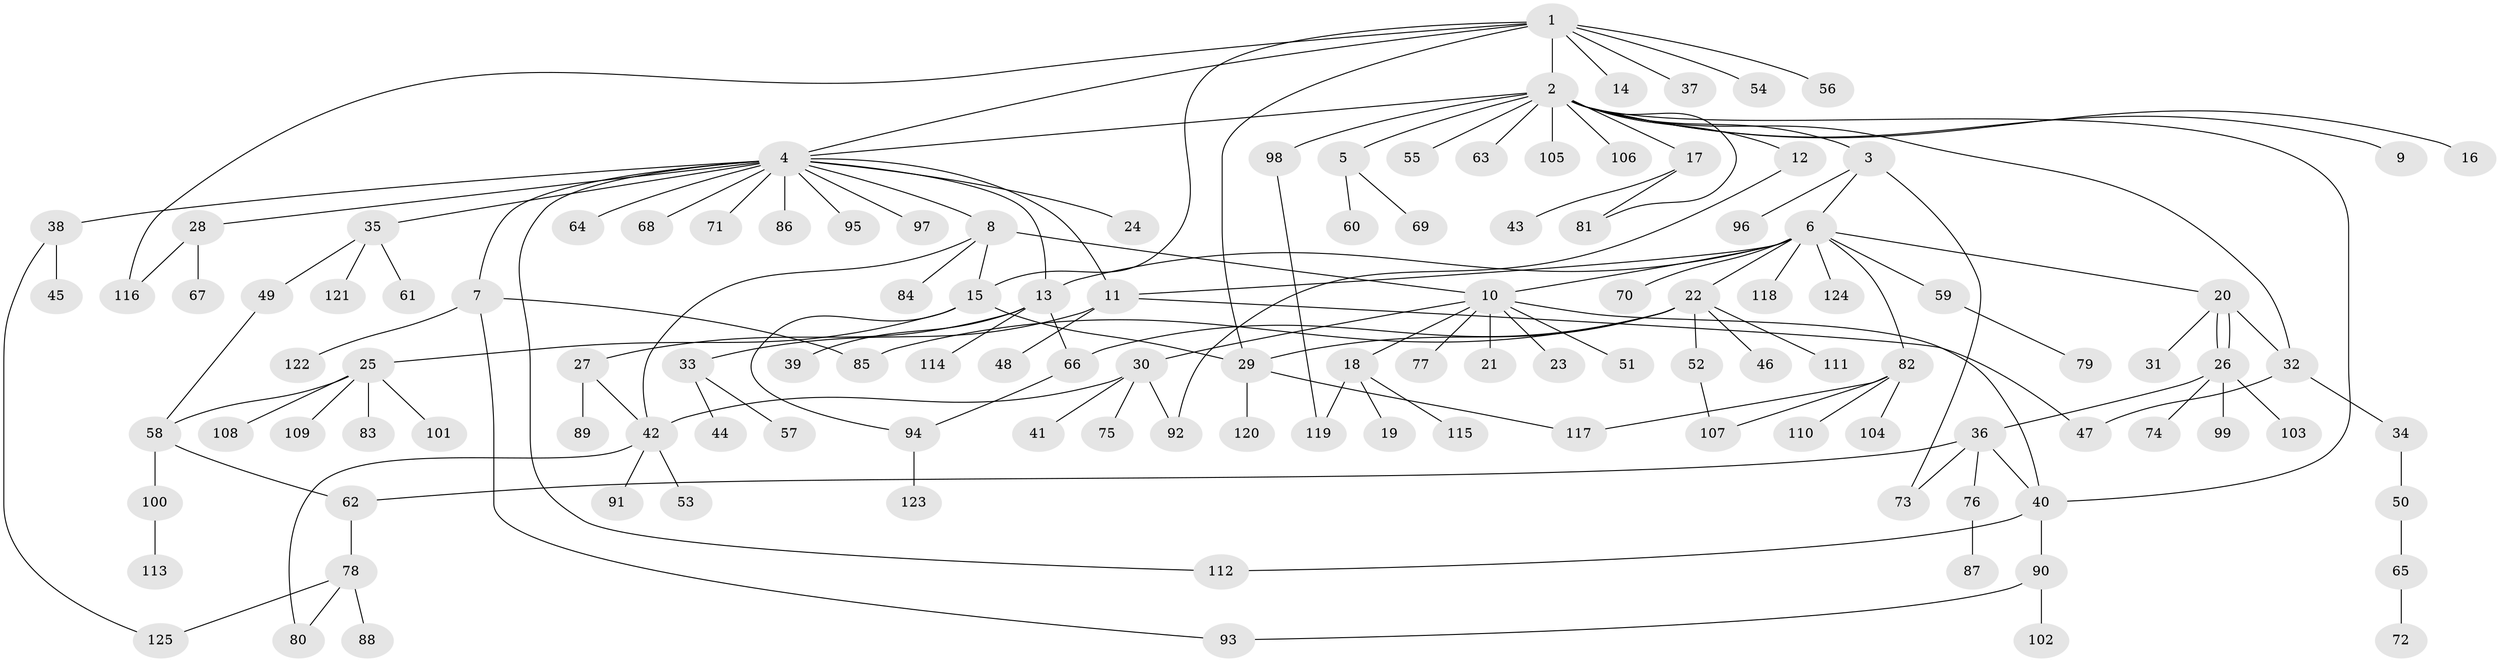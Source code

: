 // coarse degree distribution, {8: 0.02631578947368421, 15: 0.013157894736842105, 3: 0.07894736842105263, 10: 0.02631578947368421, 2: 0.25, 4: 0.13157894736842105, 1: 0.39473684210526316, 5: 0.06578947368421052, 6: 0.013157894736842105}
// Generated by graph-tools (version 1.1) at 2025/50/03/04/25 22:50:20]
// undirected, 125 vertices, 154 edges
graph export_dot {
  node [color=gray90,style=filled];
  1;
  2;
  3;
  4;
  5;
  6;
  7;
  8;
  9;
  10;
  11;
  12;
  13;
  14;
  15;
  16;
  17;
  18;
  19;
  20;
  21;
  22;
  23;
  24;
  25;
  26;
  27;
  28;
  29;
  30;
  31;
  32;
  33;
  34;
  35;
  36;
  37;
  38;
  39;
  40;
  41;
  42;
  43;
  44;
  45;
  46;
  47;
  48;
  49;
  50;
  51;
  52;
  53;
  54;
  55;
  56;
  57;
  58;
  59;
  60;
  61;
  62;
  63;
  64;
  65;
  66;
  67;
  68;
  69;
  70;
  71;
  72;
  73;
  74;
  75;
  76;
  77;
  78;
  79;
  80;
  81;
  82;
  83;
  84;
  85;
  86;
  87;
  88;
  89;
  90;
  91;
  92;
  93;
  94;
  95;
  96;
  97;
  98;
  99;
  100;
  101;
  102;
  103;
  104;
  105;
  106;
  107;
  108;
  109;
  110;
  111;
  112;
  113;
  114;
  115;
  116;
  117;
  118;
  119;
  120;
  121;
  122;
  123;
  124;
  125;
  1 -- 2;
  1 -- 4;
  1 -- 14;
  1 -- 15;
  1 -- 29;
  1 -- 37;
  1 -- 54;
  1 -- 56;
  1 -- 116;
  2 -- 3;
  2 -- 4;
  2 -- 5;
  2 -- 9;
  2 -- 12;
  2 -- 16;
  2 -- 17;
  2 -- 32;
  2 -- 40;
  2 -- 55;
  2 -- 63;
  2 -- 81;
  2 -- 98;
  2 -- 105;
  2 -- 106;
  3 -- 6;
  3 -- 73;
  3 -- 96;
  4 -- 7;
  4 -- 8;
  4 -- 11;
  4 -- 13;
  4 -- 24;
  4 -- 28;
  4 -- 35;
  4 -- 38;
  4 -- 64;
  4 -- 68;
  4 -- 71;
  4 -- 86;
  4 -- 95;
  4 -- 97;
  4 -- 112;
  5 -- 60;
  5 -- 69;
  6 -- 10;
  6 -- 11;
  6 -- 13;
  6 -- 20;
  6 -- 22;
  6 -- 59;
  6 -- 70;
  6 -- 82;
  6 -- 118;
  6 -- 124;
  7 -- 85;
  7 -- 93;
  7 -- 122;
  8 -- 10;
  8 -- 15;
  8 -- 42;
  8 -- 84;
  10 -- 18;
  10 -- 21;
  10 -- 23;
  10 -- 30;
  10 -- 40;
  10 -- 51;
  10 -- 77;
  11 -- 33;
  11 -- 47;
  11 -- 48;
  12 -- 92;
  13 -- 27;
  13 -- 39;
  13 -- 66;
  13 -- 114;
  15 -- 25;
  15 -- 29;
  15 -- 94;
  17 -- 43;
  17 -- 81;
  18 -- 19;
  18 -- 115;
  18 -- 119;
  20 -- 26;
  20 -- 26;
  20 -- 31;
  20 -- 32;
  22 -- 29;
  22 -- 46;
  22 -- 52;
  22 -- 66;
  22 -- 85;
  22 -- 111;
  25 -- 58;
  25 -- 83;
  25 -- 101;
  25 -- 108;
  25 -- 109;
  26 -- 36;
  26 -- 74;
  26 -- 99;
  26 -- 103;
  27 -- 42;
  27 -- 89;
  28 -- 67;
  28 -- 116;
  29 -- 117;
  29 -- 120;
  30 -- 41;
  30 -- 42;
  30 -- 75;
  30 -- 92;
  32 -- 34;
  32 -- 47;
  33 -- 44;
  33 -- 57;
  34 -- 50;
  35 -- 49;
  35 -- 61;
  35 -- 121;
  36 -- 40;
  36 -- 62;
  36 -- 73;
  36 -- 76;
  38 -- 45;
  38 -- 125;
  40 -- 90;
  40 -- 112;
  42 -- 53;
  42 -- 80;
  42 -- 91;
  49 -- 58;
  50 -- 65;
  52 -- 107;
  58 -- 62;
  58 -- 100;
  59 -- 79;
  62 -- 78;
  65 -- 72;
  66 -- 94;
  76 -- 87;
  78 -- 80;
  78 -- 88;
  78 -- 125;
  82 -- 104;
  82 -- 107;
  82 -- 110;
  82 -- 117;
  90 -- 93;
  90 -- 102;
  94 -- 123;
  98 -- 119;
  100 -- 113;
}
